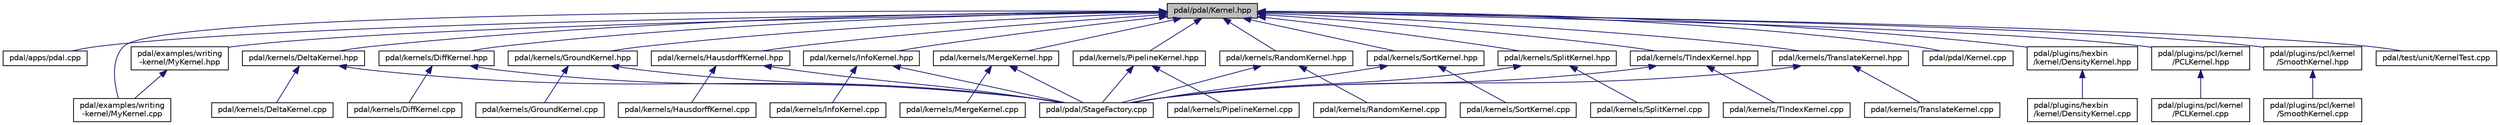 digraph "pdal/pdal/Kernel.hpp"
{
  edge [fontname="Helvetica",fontsize="10",labelfontname="Helvetica",labelfontsize="10"];
  node [fontname="Helvetica",fontsize="10",shape=record];
  Node1 [label="pdal/pdal/Kernel.hpp",height=0.2,width=0.4,color="black", fillcolor="grey75", style="filled", fontcolor="black"];
  Node1 -> Node2 [dir="back",color="midnightblue",fontsize="10",style="solid",fontname="Helvetica"];
  Node2 [label="pdal/apps/pdal.cpp",height=0.2,width=0.4,color="black", fillcolor="white", style="filled",URL="$pdal_8cpp.html"];
  Node1 -> Node3 [dir="back",color="midnightblue",fontsize="10",style="solid",fontname="Helvetica"];
  Node3 [label="pdal/examples/writing\l-kernel/MyKernel.hpp",height=0.2,width=0.4,color="black", fillcolor="white", style="filled",URL="$MyKernel_8hpp.html"];
  Node3 -> Node4 [dir="back",color="midnightblue",fontsize="10",style="solid",fontname="Helvetica"];
  Node4 [label="pdal/examples/writing\l-kernel/MyKernel.cpp",height=0.2,width=0.4,color="black", fillcolor="white", style="filled",URL="$MyKernel_8cpp.html"];
  Node1 -> Node4 [dir="back",color="midnightblue",fontsize="10",style="solid",fontname="Helvetica"];
  Node1 -> Node5 [dir="back",color="midnightblue",fontsize="10",style="solid",fontname="Helvetica"];
  Node5 [label="pdal/kernels/DeltaKernel.hpp",height=0.2,width=0.4,color="black", fillcolor="white", style="filled",URL="$DeltaKernel_8hpp.html"];
  Node5 -> Node6 [dir="back",color="midnightblue",fontsize="10",style="solid",fontname="Helvetica"];
  Node6 [label="pdal/kernels/DeltaKernel.cpp",height=0.2,width=0.4,color="black", fillcolor="white", style="filled",URL="$DeltaKernel_8cpp.html"];
  Node5 -> Node7 [dir="back",color="midnightblue",fontsize="10",style="solid",fontname="Helvetica"];
  Node7 [label="pdal/pdal/StageFactory.cpp",height=0.2,width=0.4,color="black", fillcolor="white", style="filled",URL="$StageFactory_8cpp.html"];
  Node1 -> Node8 [dir="back",color="midnightblue",fontsize="10",style="solid",fontname="Helvetica"];
  Node8 [label="pdal/kernels/DiffKernel.hpp",height=0.2,width=0.4,color="black", fillcolor="white", style="filled",URL="$DiffKernel_8hpp.html"];
  Node8 -> Node9 [dir="back",color="midnightblue",fontsize="10",style="solid",fontname="Helvetica"];
  Node9 [label="pdal/kernels/DiffKernel.cpp",height=0.2,width=0.4,color="black", fillcolor="white", style="filled",URL="$DiffKernel_8cpp.html"];
  Node8 -> Node7 [dir="back",color="midnightblue",fontsize="10",style="solid",fontname="Helvetica"];
  Node1 -> Node10 [dir="back",color="midnightblue",fontsize="10",style="solid",fontname="Helvetica"];
  Node10 [label="pdal/kernels/GroundKernel.hpp",height=0.2,width=0.4,color="black", fillcolor="white", style="filled",URL="$GroundKernel_8hpp.html"];
  Node10 -> Node11 [dir="back",color="midnightblue",fontsize="10",style="solid",fontname="Helvetica"];
  Node11 [label="pdal/kernels/GroundKernel.cpp",height=0.2,width=0.4,color="black", fillcolor="white", style="filled",URL="$GroundKernel_8cpp.html"];
  Node10 -> Node7 [dir="back",color="midnightblue",fontsize="10",style="solid",fontname="Helvetica"];
  Node1 -> Node12 [dir="back",color="midnightblue",fontsize="10",style="solid",fontname="Helvetica"];
  Node12 [label="pdal/kernels/HausdorffKernel.hpp",height=0.2,width=0.4,color="black", fillcolor="white", style="filled",URL="$HausdorffKernel_8hpp.html"];
  Node12 -> Node13 [dir="back",color="midnightblue",fontsize="10",style="solid",fontname="Helvetica"];
  Node13 [label="pdal/kernels/HausdorffKernel.cpp",height=0.2,width=0.4,color="black", fillcolor="white", style="filled",URL="$HausdorffKernel_8cpp.html"];
  Node12 -> Node7 [dir="back",color="midnightblue",fontsize="10",style="solid",fontname="Helvetica"];
  Node1 -> Node14 [dir="back",color="midnightblue",fontsize="10",style="solid",fontname="Helvetica"];
  Node14 [label="pdal/kernels/InfoKernel.hpp",height=0.2,width=0.4,color="black", fillcolor="white", style="filled",URL="$InfoKernel_8hpp.html"];
  Node14 -> Node15 [dir="back",color="midnightblue",fontsize="10",style="solid",fontname="Helvetica"];
  Node15 [label="pdal/kernels/InfoKernel.cpp",height=0.2,width=0.4,color="black", fillcolor="white", style="filled",URL="$InfoKernel_8cpp.html"];
  Node14 -> Node7 [dir="back",color="midnightblue",fontsize="10",style="solid",fontname="Helvetica"];
  Node1 -> Node16 [dir="back",color="midnightblue",fontsize="10",style="solid",fontname="Helvetica"];
  Node16 [label="pdal/kernels/MergeKernel.hpp",height=0.2,width=0.4,color="black", fillcolor="white", style="filled",URL="$MergeKernel_8hpp.html"];
  Node16 -> Node17 [dir="back",color="midnightblue",fontsize="10",style="solid",fontname="Helvetica"];
  Node17 [label="pdal/kernels/MergeKernel.cpp",height=0.2,width=0.4,color="black", fillcolor="white", style="filled",URL="$MergeKernel_8cpp.html"];
  Node16 -> Node7 [dir="back",color="midnightblue",fontsize="10",style="solid",fontname="Helvetica"];
  Node1 -> Node18 [dir="back",color="midnightblue",fontsize="10",style="solid",fontname="Helvetica"];
  Node18 [label="pdal/kernels/PipelineKernel.hpp",height=0.2,width=0.4,color="black", fillcolor="white", style="filled",URL="$PipelineKernel_8hpp.html"];
  Node18 -> Node19 [dir="back",color="midnightblue",fontsize="10",style="solid",fontname="Helvetica"];
  Node19 [label="pdal/kernels/PipelineKernel.cpp",height=0.2,width=0.4,color="black", fillcolor="white", style="filled",URL="$PipelineKernel_8cpp.html"];
  Node18 -> Node7 [dir="back",color="midnightblue",fontsize="10",style="solid",fontname="Helvetica"];
  Node1 -> Node20 [dir="back",color="midnightblue",fontsize="10",style="solid",fontname="Helvetica"];
  Node20 [label="pdal/kernels/RandomKernel.hpp",height=0.2,width=0.4,color="black", fillcolor="white", style="filled",URL="$RandomKernel_8hpp.html"];
  Node20 -> Node21 [dir="back",color="midnightblue",fontsize="10",style="solid",fontname="Helvetica"];
  Node21 [label="pdal/kernels/RandomKernel.cpp",height=0.2,width=0.4,color="black", fillcolor="white", style="filled",URL="$RandomKernel_8cpp.html"];
  Node20 -> Node7 [dir="back",color="midnightblue",fontsize="10",style="solid",fontname="Helvetica"];
  Node1 -> Node22 [dir="back",color="midnightblue",fontsize="10",style="solid",fontname="Helvetica"];
  Node22 [label="pdal/kernels/SortKernel.hpp",height=0.2,width=0.4,color="black", fillcolor="white", style="filled",URL="$SortKernel_8hpp.html"];
  Node22 -> Node23 [dir="back",color="midnightblue",fontsize="10",style="solid",fontname="Helvetica"];
  Node23 [label="pdal/kernels/SortKernel.cpp",height=0.2,width=0.4,color="black", fillcolor="white", style="filled",URL="$SortKernel_8cpp.html"];
  Node22 -> Node7 [dir="back",color="midnightblue",fontsize="10",style="solid",fontname="Helvetica"];
  Node1 -> Node24 [dir="back",color="midnightblue",fontsize="10",style="solid",fontname="Helvetica"];
  Node24 [label="pdal/kernels/SplitKernel.hpp",height=0.2,width=0.4,color="black", fillcolor="white", style="filled",URL="$SplitKernel_8hpp.html"];
  Node24 -> Node25 [dir="back",color="midnightblue",fontsize="10",style="solid",fontname="Helvetica"];
  Node25 [label="pdal/kernels/SplitKernel.cpp",height=0.2,width=0.4,color="black", fillcolor="white", style="filled",URL="$SplitKernel_8cpp.html"];
  Node24 -> Node7 [dir="back",color="midnightblue",fontsize="10",style="solid",fontname="Helvetica"];
  Node1 -> Node26 [dir="back",color="midnightblue",fontsize="10",style="solid",fontname="Helvetica"];
  Node26 [label="pdal/kernels/TIndexKernel.hpp",height=0.2,width=0.4,color="black", fillcolor="white", style="filled",URL="$TIndexKernel_8hpp.html"];
  Node26 -> Node27 [dir="back",color="midnightblue",fontsize="10",style="solid",fontname="Helvetica"];
  Node27 [label="pdal/kernels/TIndexKernel.cpp",height=0.2,width=0.4,color="black", fillcolor="white", style="filled",URL="$TIndexKernel_8cpp.html"];
  Node26 -> Node7 [dir="back",color="midnightblue",fontsize="10",style="solid",fontname="Helvetica"];
  Node1 -> Node28 [dir="back",color="midnightblue",fontsize="10",style="solid",fontname="Helvetica"];
  Node28 [label="pdal/kernels/TranslateKernel.hpp",height=0.2,width=0.4,color="black", fillcolor="white", style="filled",URL="$TranslateKernel_8hpp.html"];
  Node28 -> Node29 [dir="back",color="midnightblue",fontsize="10",style="solid",fontname="Helvetica"];
  Node29 [label="pdal/kernels/TranslateKernel.cpp",height=0.2,width=0.4,color="black", fillcolor="white", style="filled",URL="$TranslateKernel_8cpp.html"];
  Node28 -> Node7 [dir="back",color="midnightblue",fontsize="10",style="solid",fontname="Helvetica"];
  Node1 -> Node30 [dir="back",color="midnightblue",fontsize="10",style="solid",fontname="Helvetica"];
  Node30 [label="pdal/pdal/Kernel.cpp",height=0.2,width=0.4,color="black", fillcolor="white", style="filled",URL="$Kernel_8cpp.html"];
  Node1 -> Node31 [dir="back",color="midnightblue",fontsize="10",style="solid",fontname="Helvetica"];
  Node31 [label="pdal/plugins/hexbin\l/kernel/DensityKernel.hpp",height=0.2,width=0.4,color="black", fillcolor="white", style="filled",URL="$DensityKernel_8hpp.html"];
  Node31 -> Node32 [dir="back",color="midnightblue",fontsize="10",style="solid",fontname="Helvetica"];
  Node32 [label="pdal/plugins/hexbin\l/kernel/DensityKernel.cpp",height=0.2,width=0.4,color="black", fillcolor="white", style="filled",URL="$DensityKernel_8cpp.html"];
  Node1 -> Node33 [dir="back",color="midnightblue",fontsize="10",style="solid",fontname="Helvetica"];
  Node33 [label="pdal/plugins/pcl/kernel\l/PCLKernel.hpp",height=0.2,width=0.4,color="black", fillcolor="white", style="filled",URL="$PCLKernel_8hpp.html"];
  Node33 -> Node34 [dir="back",color="midnightblue",fontsize="10",style="solid",fontname="Helvetica"];
  Node34 [label="pdal/plugins/pcl/kernel\l/PCLKernel.cpp",height=0.2,width=0.4,color="black", fillcolor="white", style="filled",URL="$PCLKernel_8cpp.html"];
  Node1 -> Node35 [dir="back",color="midnightblue",fontsize="10",style="solid",fontname="Helvetica"];
  Node35 [label="pdal/plugins/pcl/kernel\l/SmoothKernel.hpp",height=0.2,width=0.4,color="black", fillcolor="white", style="filled",URL="$SmoothKernel_8hpp.html"];
  Node35 -> Node36 [dir="back",color="midnightblue",fontsize="10",style="solid",fontname="Helvetica"];
  Node36 [label="pdal/plugins/pcl/kernel\l/SmoothKernel.cpp",height=0.2,width=0.4,color="black", fillcolor="white", style="filled",URL="$SmoothKernel_8cpp.html"];
  Node1 -> Node37 [dir="back",color="midnightblue",fontsize="10",style="solid",fontname="Helvetica"];
  Node37 [label="pdal/test/unit/KernelTest.cpp",height=0.2,width=0.4,color="black", fillcolor="white", style="filled",URL="$KernelTest_8cpp.html"];
}
